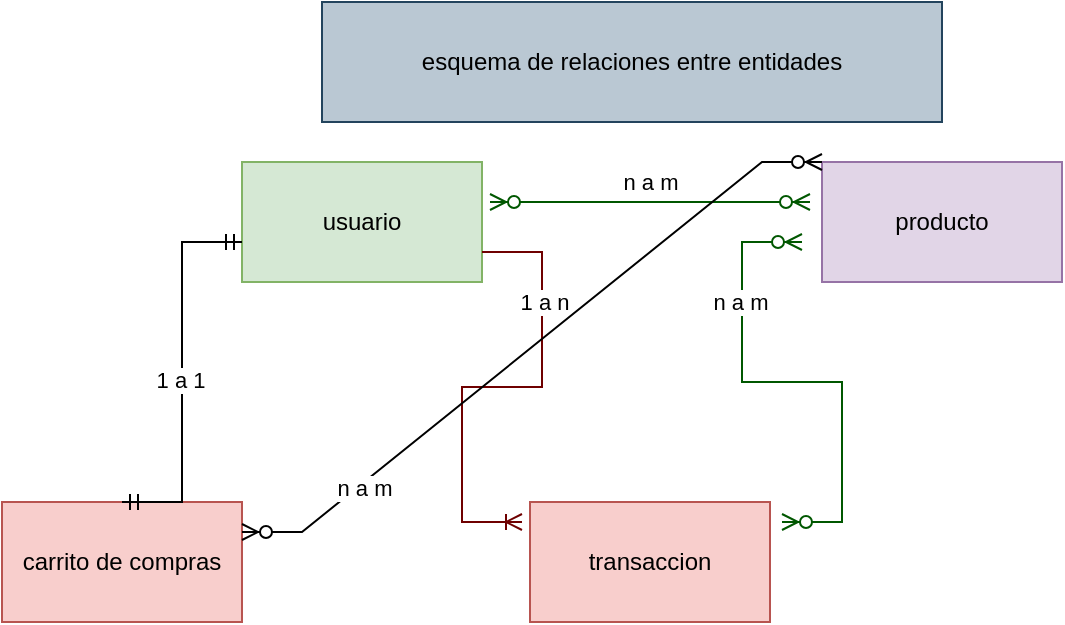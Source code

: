 <mxfile version="20.2.8" type="device"><diagram id="wxUD8LXgyq4tKQ4U_0zg" name="Página-1"><mxGraphModel dx="868" dy="563" grid="1" gridSize="10" guides="1" tooltips="1" connect="1" arrows="1" fold="1" page="1" pageScale="1" pageWidth="827" pageHeight="1169" math="0" shadow="0"><root><mxCell id="0"/><mxCell id="1" parent="0"/><mxCell id="mFDXJsm2BfZz50Y5aqHw-1" value="usuario" style="rounded=0;whiteSpace=wrap;html=1;fillColor=#d5e8d4;strokeColor=#82b366;" parent="1" vertex="1"><mxGeometry x="210" y="80" width="120" height="60" as="geometry"/></mxCell><mxCell id="mFDXJsm2BfZz50Y5aqHw-2" value="producto" style="rounded=0;whiteSpace=wrap;html=1;fillColor=#e1d5e7;strokeColor=#9673a6;" parent="1" vertex="1"><mxGeometry x="500" y="80" width="120" height="60" as="geometry"/></mxCell><mxCell id="mFDXJsm2BfZz50Y5aqHw-3" value="transaccion" style="rounded=0;whiteSpace=wrap;html=1;fillColor=#f8cecc;strokeColor=#b85450;" parent="1" vertex="1"><mxGeometry x="354" y="250" width="120" height="60" as="geometry"/></mxCell><mxCell id="mFDXJsm2BfZz50Y5aqHw-5" value="" style="edgeStyle=entityRelationEdgeStyle;fontSize=12;html=1;endArrow=ERzeroToMany;endFill=1;startArrow=ERzeroToMany;rounded=0;fillColor=#008a00;strokeColor=#005700;" parent="1" edge="1"><mxGeometry width="100" height="100" relative="1" as="geometry"><mxPoint x="334" y="100" as="sourcePoint"/><mxPoint x="494" y="100" as="targetPoint"/></mxGeometry></mxCell><mxCell id="mFDXJsm2BfZz50Y5aqHw-14" value="n a m" style="edgeLabel;html=1;align=center;verticalAlign=middle;resizable=0;points=[];" parent="mFDXJsm2BfZz50Y5aqHw-5" vertex="1" connectable="0"><mxGeometry x="-0.125" y="4" relative="1" as="geometry"><mxPoint x="10" y="-6" as="offset"/></mxGeometry></mxCell><mxCell id="mFDXJsm2BfZz50Y5aqHw-6" value="" style="edgeStyle=entityRelationEdgeStyle;fontSize=12;html=1;endArrow=ERoneToMany;rounded=0;exitX=1;exitY=0.75;exitDx=0;exitDy=0;fillColor=#a20025;strokeColor=#6F0000;" parent="1" source="mFDXJsm2BfZz50Y5aqHw-1" edge="1"><mxGeometry width="100" height="100" relative="1" as="geometry"><mxPoint x="180" y="250" as="sourcePoint"/><mxPoint x="350" y="260" as="targetPoint"/></mxGeometry></mxCell><mxCell id="mFDXJsm2BfZz50Y5aqHw-12" value="1 a n" style="edgeLabel;html=1;align=center;verticalAlign=middle;resizable=0;points=[];" parent="mFDXJsm2BfZz50Y5aqHw-6" vertex="1" connectable="0"><mxGeometry x="-0.532" y="1" relative="1" as="geometry"><mxPoint as="offset"/></mxGeometry></mxCell><mxCell id="mFDXJsm2BfZz50Y5aqHw-8" value="" style="edgeStyle=entityRelationEdgeStyle;fontSize=12;html=1;endArrow=ERzeroToMany;endFill=1;startArrow=ERzeroToMany;rounded=0;fillColor=#008a00;strokeColor=#005700;" parent="1" edge="1"><mxGeometry width="100" height="100" relative="1" as="geometry"><mxPoint x="480" y="260" as="sourcePoint"/><mxPoint x="490" y="120" as="targetPoint"/></mxGeometry></mxCell><mxCell id="mFDXJsm2BfZz50Y5aqHw-13" value="n a m" style="edgeLabel;html=1;align=center;verticalAlign=middle;resizable=0;points=[];" parent="mFDXJsm2BfZz50Y5aqHw-8" vertex="1" connectable="0"><mxGeometry x="0.56" y="1" relative="1" as="geometry"><mxPoint y="5" as="offset"/></mxGeometry></mxCell><mxCell id="mFDXJsm2BfZz50Y5aqHw-15" value="esquema de relaciones entre entidades" style="whiteSpace=wrap;html=1;fillColor=#bac8d3;strokeColor=#23445d;" parent="1" vertex="1"><mxGeometry x="250" width="310" height="60" as="geometry"/></mxCell><mxCell id="XrrAbDAFVd0L93vmKQdA-1" value="carrito de compras" style="rounded=0;whiteSpace=wrap;html=1;fillColor=#f8cecc;strokeColor=#b85450;" parent="1" vertex="1"><mxGeometry x="90" y="250" width="120" height="60" as="geometry"/></mxCell><mxCell id="Eg5yiKymaTWp3Tz6HR2Q-2" value="" style="edgeStyle=entityRelationEdgeStyle;fontSize=12;html=1;endArrow=ERmandOne;startArrow=ERmandOne;rounded=0;exitX=0.5;exitY=0;exitDx=0;exitDy=0;" edge="1" parent="1" source="XrrAbDAFVd0L93vmKQdA-1"><mxGeometry width="100" height="100" relative="1" as="geometry"><mxPoint x="150" y="260" as="sourcePoint"/><mxPoint x="210" y="120" as="targetPoint"/></mxGeometry></mxCell><mxCell id="Eg5yiKymaTWp3Tz6HR2Q-3" value="1 a 1" style="edgeLabel;html=1;align=center;verticalAlign=middle;resizable=0;points=[];" vertex="1" connectable="0" parent="Eg5yiKymaTWp3Tz6HR2Q-2"><mxGeometry x="-0.035" y="1" relative="1" as="geometry"><mxPoint as="offset"/></mxGeometry></mxCell><mxCell id="Eg5yiKymaTWp3Tz6HR2Q-4" value="" style="edgeStyle=entityRelationEdgeStyle;fontSize=12;html=1;endArrow=ERzeroToMany;endFill=1;startArrow=ERzeroToMany;rounded=0;entryX=0;entryY=0;entryDx=0;entryDy=0;exitX=1;exitY=0.25;exitDx=0;exitDy=0;" edge="1" parent="1" source="XrrAbDAFVd0L93vmKQdA-1" target="mFDXJsm2BfZz50Y5aqHw-2"><mxGeometry width="100" height="100" relative="1" as="geometry"><mxPoint x="210" y="280" as="sourcePoint"/><mxPoint x="310" y="180" as="targetPoint"/></mxGeometry></mxCell><mxCell id="Eg5yiKymaTWp3Tz6HR2Q-5" value="n a m" style="edgeLabel;html=1;align=center;verticalAlign=middle;resizable=0;points=[];" vertex="1" connectable="0" parent="Eg5yiKymaTWp3Tz6HR2Q-4"><mxGeometry x="-0.614" y="-2" relative="1" as="geometry"><mxPoint x="-1" as="offset"/></mxGeometry></mxCell></root></mxGraphModel></diagram></mxfile>